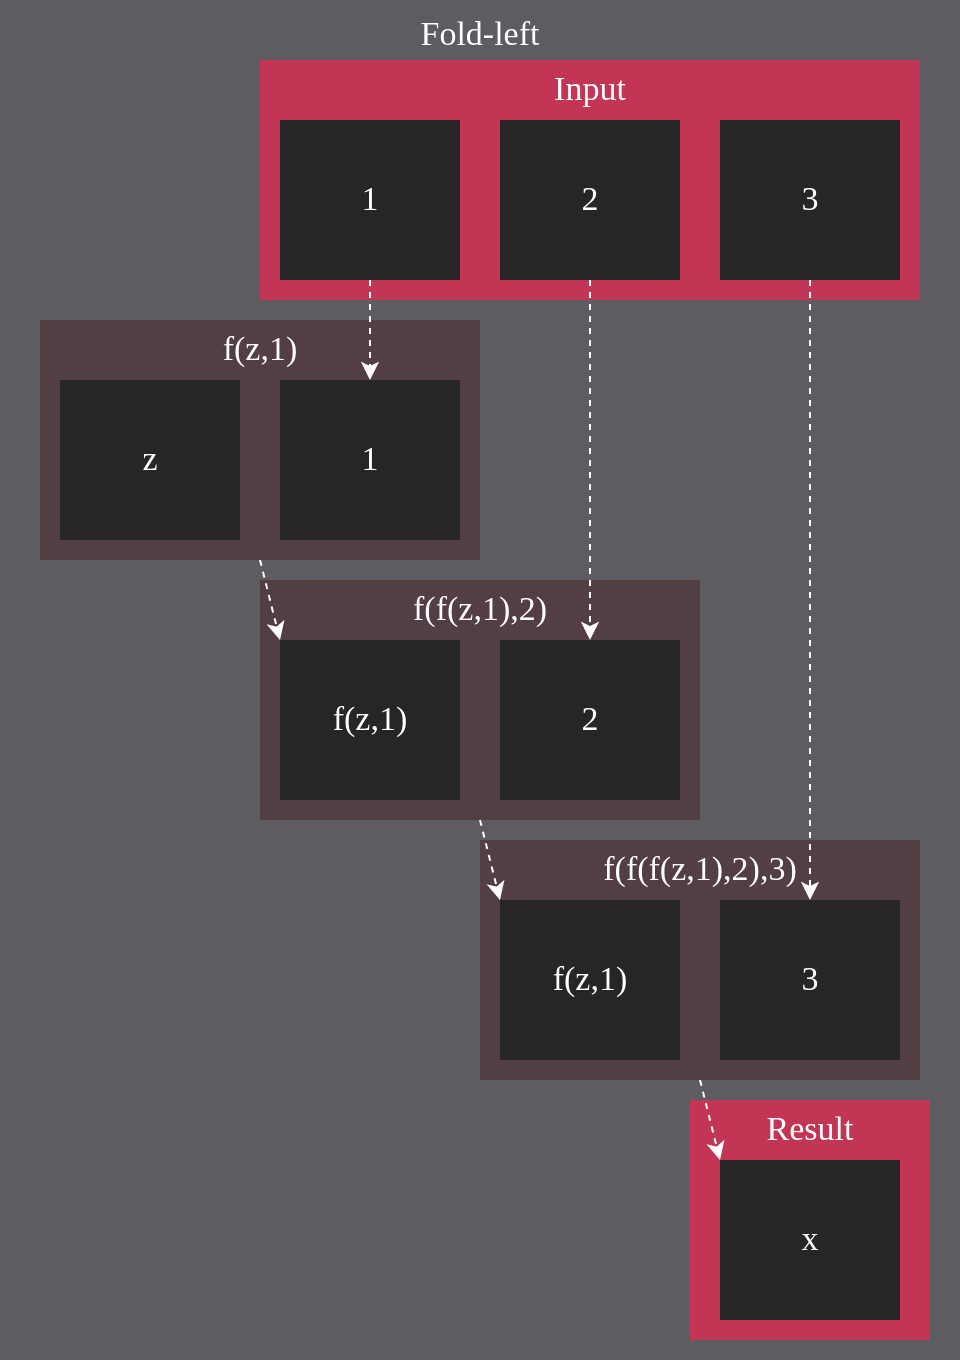 <mxfile>
    <diagram id="zBbb_w2fufU70cdOGtND" name="1 oldal">
        <mxGraphModel dx="705" dy="659" grid="1" gridSize="10" guides="1" tooltips="1" connect="1" arrows="1" fold="1" page="0" pageScale="1" pageWidth="660" pageHeight="610" background="none" math="0" shadow="0">
            <root>
                <mxCell id="0"/>
                <mxCell id="1" parent="0"/>
                <mxCell id="2" value="" style="rounded=0;whiteSpace=wrap;html=1;fillColor=#5E5B61;fontColor=#FFFFFF;strokeColor=none;spacing=0;" parent="1" vertex="1">
                    <mxGeometry width="480" height="680" as="geometry"/>
                </mxCell>
                <mxCell id="3" value="Fold-left" style="text;strokeColor=none;fillColor=none;align=center;verticalAlign=middle;rounded=0;fontFamily=klavika;fontSize=17;fontColor=#FFFFFF;" parent="1" vertex="1">
                    <mxGeometry x="210" width="60" height="30" as="geometry"/>
                </mxCell>
                <mxCell id="5" value="" style="rounded=0;whiteSpace=wrap;html=1;fillColor=#C23555;fontColor=#FFFFFF;strokeColor=none;" vertex="1" parent="1">
                    <mxGeometry x="130" y="30" width="330" height="120" as="geometry"/>
                </mxCell>
                <mxCell id="6" value="&lt;font face=&quot;Klavika&quot; style=&quot;font-size: 17px;&quot;&gt;Input&lt;/font&gt;" style="text;html=1;strokeColor=none;fillColor=none;align=center;verticalAlign=middle;whiteSpace=wrap;rounded=0;fontSize=17;fontColor=#FFFFFF;" vertex="1" parent="1">
                    <mxGeometry x="265" y="30" width="60" height="30" as="geometry"/>
                </mxCell>
                <mxCell id="107" value="" style="rounded=0;whiteSpace=wrap;html=1;fillColor=#262626;fontColor=#FFFFFF;strokeColor=none;" vertex="1" parent="1">
                    <mxGeometry x="360" y="60" width="90" height="80" as="geometry"/>
                </mxCell>
                <mxCell id="141" value="" style="rounded=0;whiteSpace=wrap;html=1;fillColor=#262626;fontColor=#FFFFFF;strokeColor=none;" vertex="1" parent="1">
                    <mxGeometry x="250" y="60" width="90" height="80" as="geometry"/>
                </mxCell>
                <mxCell id="143" value="" style="rounded=0;whiteSpace=wrap;html=1;fillColor=#523E43;fontColor=#FFFFFF;strokeColor=none;" vertex="1" parent="1">
                    <mxGeometry x="20" y="160" width="220" height="120" as="geometry"/>
                </mxCell>
                <mxCell id="142" value="" style="rounded=0;whiteSpace=wrap;html=1;fillColor=#262626;fontColor=#FFFFFF;strokeColor=none;" vertex="1" parent="1">
                    <mxGeometry x="140" y="60" width="90" height="80" as="geometry"/>
                </mxCell>
                <mxCell id="145" value="3" style="text;html=1;strokeColor=none;fillColor=none;align=center;verticalAlign=middle;whiteSpace=wrap;rounded=0;fontFamily=Klavika;fontSize=17;fontColor=#FFFFFF;" vertex="1" parent="1">
                    <mxGeometry x="375" y="85" width="60" height="30" as="geometry"/>
                </mxCell>
                <mxCell id="146" value="2" style="text;html=1;strokeColor=none;fillColor=none;align=center;verticalAlign=middle;whiteSpace=wrap;rounded=0;fontFamily=Klavika;fontSize=17;fontColor=#FFFFFF;" vertex="1" parent="1">
                    <mxGeometry x="265" y="85" width="60" height="30" as="geometry"/>
                </mxCell>
                <mxCell id="147" value="1" style="text;html=1;strokeColor=none;fillColor=none;align=center;verticalAlign=middle;whiteSpace=wrap;rounded=0;fontFamily=Klavika;fontSize=17;fontColor=#FFFFFF;" vertex="1" parent="1">
                    <mxGeometry x="155" y="85" width="60" height="30" as="geometry"/>
                </mxCell>
                <mxCell id="284" value="" style="rounded=0;whiteSpace=wrap;html=1;fillColor=#262626;fontColor=#FFFFFF;strokeColor=none;" vertex="1" parent="1">
                    <mxGeometry x="30" y="190" width="90" height="80" as="geometry"/>
                </mxCell>
                <mxCell id="285" value="z" style="text;html=1;strokeColor=none;fillColor=none;align=center;verticalAlign=middle;whiteSpace=wrap;rounded=0;fontFamily=Klavika;fontSize=17;fontColor=#FFFFFF;" vertex="1" parent="1">
                    <mxGeometry x="45" y="215" width="60" height="30" as="geometry"/>
                </mxCell>
                <mxCell id="288" value="" style="rounded=0;whiteSpace=wrap;html=1;fillColor=#262626;fontColor=#FFFFFF;strokeColor=none;" vertex="1" parent="1">
                    <mxGeometry x="140" y="190" width="90" height="80" as="geometry"/>
                </mxCell>
                <mxCell id="289" value="1" style="text;html=1;strokeColor=none;fillColor=none;align=center;verticalAlign=middle;whiteSpace=wrap;rounded=0;fontFamily=Klavika;fontSize=17;fontColor=#FFFFFF;" vertex="1" parent="1">
                    <mxGeometry x="155" y="215" width="60" height="30" as="geometry"/>
                </mxCell>
                <mxCell id="290" value="&lt;font face=&quot;Klavika&quot; style=&quot;font-size: 17px;&quot;&gt;f(z,1)&lt;/font&gt;" style="text;html=1;strokeColor=none;fillColor=none;align=center;verticalAlign=middle;whiteSpace=wrap;rounded=0;fontSize=17;fontColor=#FFFFFF;" vertex="1" parent="1">
                    <mxGeometry x="100" y="160" width="60" height="30" as="geometry"/>
                </mxCell>
                <mxCell id="291" value="" style="endArrow=classic;html=1;dashed=1;strokeColor=#FFFFFF;fontColor=#FFFFFF;entryX=0.5;entryY=0;entryDx=0;entryDy=0;exitX=0.5;exitY=1;exitDx=0;exitDy=0;" edge="1" parent="1" source="142" target="288">
                    <mxGeometry width="50" height="50" relative="1" as="geometry">
                        <mxPoint x="184.5" y="140" as="sourcePoint"/>
                        <mxPoint x="185" y="180" as="targetPoint"/>
                    </mxGeometry>
                </mxCell>
                <mxCell id="292" value="" style="rounded=0;whiteSpace=wrap;html=1;fillColor=#523E43;fontColor=#FFFFFF;strokeColor=none;" vertex="1" parent="1">
                    <mxGeometry x="130" y="290" width="220" height="120" as="geometry"/>
                </mxCell>
                <mxCell id="293" value="" style="rounded=0;whiteSpace=wrap;html=1;fillColor=#262626;fontColor=#FFFFFF;strokeColor=none;" vertex="1" parent="1">
                    <mxGeometry x="140" y="320" width="90" height="80" as="geometry"/>
                </mxCell>
                <mxCell id="294" value="f(z,1)" style="text;html=1;strokeColor=none;fillColor=none;align=center;verticalAlign=middle;whiteSpace=wrap;rounded=0;fontFamily=Klavika;fontSize=17;fontColor=#FFFFFF;" vertex="1" parent="1">
                    <mxGeometry x="155" y="345" width="60" height="30" as="geometry"/>
                </mxCell>
                <mxCell id="295" value="" style="rounded=0;whiteSpace=wrap;html=1;fillColor=#262626;fontColor=#FFFFFF;strokeColor=none;" vertex="1" parent="1">
                    <mxGeometry x="250" y="320" width="90" height="80" as="geometry"/>
                </mxCell>
                <mxCell id="296" value="2" style="text;html=1;strokeColor=none;fillColor=none;align=center;verticalAlign=middle;whiteSpace=wrap;rounded=0;fontFamily=Klavika;fontSize=17;fontColor=#FFFFFF;" vertex="1" parent="1">
                    <mxGeometry x="265" y="345" width="60" height="30" as="geometry"/>
                </mxCell>
                <mxCell id="297" value="&lt;font face=&quot;Klavika&quot; style=&quot;font-size: 17px;&quot;&gt;f(f(z,1),2)&lt;/font&gt;" style="text;html=1;strokeColor=none;fillColor=none;align=center;verticalAlign=middle;whiteSpace=wrap;rounded=0;fontSize=17;fontColor=#FFFFFF;" vertex="1" parent="1">
                    <mxGeometry x="210" y="290" width="60" height="30" as="geometry"/>
                </mxCell>
                <mxCell id="298" value="" style="endArrow=classic;html=1;dashed=1;strokeColor=#FFFFFF;fontColor=#FFFFFF;entryX=0.5;entryY=0;entryDx=0;entryDy=0;exitX=0.5;exitY=1;exitDx=0;exitDy=0;" edge="1" parent="1" source="141" target="295">
                    <mxGeometry width="50" height="50" relative="1" as="geometry">
                        <mxPoint x="194.5" y="150" as="sourcePoint"/>
                        <mxPoint x="195" y="200" as="targetPoint"/>
                    </mxGeometry>
                </mxCell>
                <mxCell id="299" value="" style="rounded=0;whiteSpace=wrap;html=1;fillColor=#523E43;fontColor=#FFFFFF;strokeColor=none;" vertex="1" parent="1">
                    <mxGeometry x="240" y="420" width="220" height="120" as="geometry"/>
                </mxCell>
                <mxCell id="300" value="" style="rounded=0;whiteSpace=wrap;html=1;fillColor=#262626;fontColor=#FFFFFF;strokeColor=none;" vertex="1" parent="1">
                    <mxGeometry x="250" y="450" width="90" height="80" as="geometry"/>
                </mxCell>
                <mxCell id="301" value="f(z,1)" style="text;html=1;strokeColor=none;fillColor=none;align=center;verticalAlign=middle;whiteSpace=wrap;rounded=0;fontFamily=Klavika;fontSize=17;fontColor=#FFFFFF;" vertex="1" parent="1">
                    <mxGeometry x="265" y="475" width="60" height="30" as="geometry"/>
                </mxCell>
                <mxCell id="302" value="" style="rounded=0;whiteSpace=wrap;html=1;fillColor=#262626;fontColor=#FFFFFF;strokeColor=none;" vertex="1" parent="1">
                    <mxGeometry x="360" y="450" width="90" height="80" as="geometry"/>
                </mxCell>
                <mxCell id="303" value="3" style="text;html=1;strokeColor=none;fillColor=none;align=center;verticalAlign=middle;whiteSpace=wrap;rounded=0;fontFamily=Klavika;fontSize=17;fontColor=#FFFFFF;" vertex="1" parent="1">
                    <mxGeometry x="375" y="475" width="60" height="30" as="geometry"/>
                </mxCell>
                <mxCell id="304" value="&lt;font face=&quot;Klavika&quot; style=&quot;font-size: 17px;&quot;&gt;f(f(f(z,1),2),3)&lt;br&gt;&lt;/font&gt;" style="text;html=1;strokeColor=none;fillColor=none;align=center;verticalAlign=middle;whiteSpace=wrap;rounded=0;fontSize=17;fontColor=#FFFFFF;" vertex="1" parent="1">
                    <mxGeometry x="320" y="420" width="60" height="30" as="geometry"/>
                </mxCell>
                <mxCell id="305" value="" style="endArrow=classic;html=1;dashed=1;strokeColor=#FFFFFF;fontColor=#FFFFFF;entryX=0.5;entryY=0;entryDx=0;entryDy=0;exitX=0.5;exitY=1;exitDx=0;exitDy=0;" edge="1" parent="1" source="107" target="302">
                    <mxGeometry width="50" height="50" relative="1" as="geometry">
                        <mxPoint x="305" y="150" as="sourcePoint"/>
                        <mxPoint x="305" y="330" as="targetPoint"/>
                    </mxGeometry>
                </mxCell>
                <mxCell id="306" value="" style="endArrow=classic;html=1;dashed=1;strokeColor=#FFFFFF;fontColor=#FFFFFF;entryX=0;entryY=0;entryDx=0;entryDy=0;exitX=0.5;exitY=1;exitDx=0;exitDy=0;" edge="1" parent="1" source="143" target="293">
                    <mxGeometry width="50" height="50" relative="1" as="geometry">
                        <mxPoint x="195" y="150" as="sourcePoint"/>
                        <mxPoint x="195" y="200" as="targetPoint"/>
                    </mxGeometry>
                </mxCell>
                <mxCell id="308" value="" style="endArrow=classic;html=1;dashed=1;strokeColor=#FFFFFF;fontColor=#FFFFFF;entryX=0;entryY=0;entryDx=0;entryDy=0;exitX=0.5;exitY=1;exitDx=0;exitDy=0;" edge="1" parent="1" source="292" target="300">
                    <mxGeometry width="50" height="50" relative="1" as="geometry">
                        <mxPoint x="140" y="290" as="sourcePoint"/>
                        <mxPoint x="195" y="330" as="targetPoint"/>
                    </mxGeometry>
                </mxCell>
                <mxCell id="310" value="" style="rounded=0;whiteSpace=wrap;html=1;fillColor=#C23555;fontColor=#FFFFFF;strokeColor=none;" vertex="1" parent="1">
                    <mxGeometry x="345" y="550" width="120" height="120" as="geometry"/>
                </mxCell>
                <mxCell id="311" value="&lt;font face=&quot;Klavika&quot; style=&quot;font-size: 17px;&quot;&gt;Result&lt;/font&gt;" style="text;html=1;strokeColor=none;fillColor=none;align=center;verticalAlign=middle;whiteSpace=wrap;rounded=0;fontSize=17;fontColor=#FFFFFF;" vertex="1" parent="1">
                    <mxGeometry x="375" y="550" width="60" height="30" as="geometry"/>
                </mxCell>
                <mxCell id="312" value="" style="rounded=0;whiteSpace=wrap;html=1;fillColor=#262626;fontColor=#FFFFFF;strokeColor=none;" vertex="1" parent="1">
                    <mxGeometry x="360" y="580" width="90" height="80" as="geometry"/>
                </mxCell>
                <mxCell id="313" value="x" style="text;html=1;strokeColor=none;fillColor=none;align=center;verticalAlign=middle;whiteSpace=wrap;rounded=0;fontFamily=Klavika;fontSize=17;fontColor=#FFFFFF;" vertex="1" parent="1">
                    <mxGeometry x="375" y="605" width="60" height="30" as="geometry"/>
                </mxCell>
                <mxCell id="314" value="" style="endArrow=classic;html=1;dashed=1;strokeColor=#FFFFFF;fontColor=#FFFFFF;entryX=0;entryY=0;entryDx=0;entryDy=0;" edge="1" parent="1" target="312">
                    <mxGeometry width="50" height="50" relative="1" as="geometry">
                        <mxPoint x="350" y="540" as="sourcePoint"/>
                        <mxPoint x="305" y="460" as="targetPoint"/>
                    </mxGeometry>
                </mxCell>
            </root>
        </mxGraphModel>
    </diagram>
</mxfile>